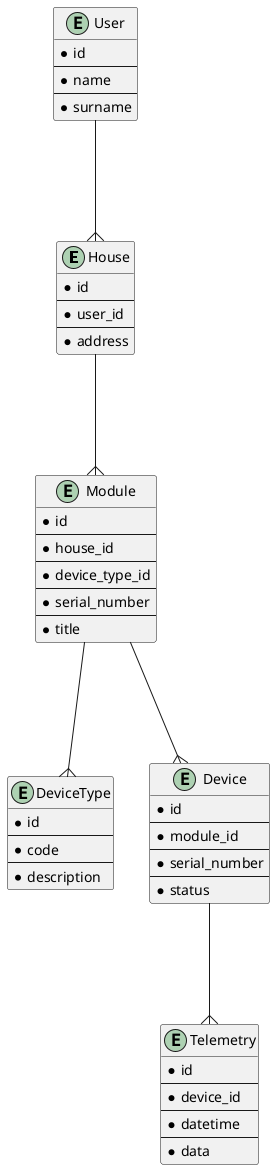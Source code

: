 @startuml ER-Diagram

entity House {
    * id
    --
    * user_id
    --
    * address
}

entity User {
    * id
    --
    * name
    --
    * surname
}

entity Module {
    * id
    --
    * house_id
    --
    * device_type_id
    --
    * serial_number
    ---
    * title
}

entity DeviceType {
    * id
    --
    * code
    --
    * description
}

entity Device {
    * id
    --
    * module_id
    --
    * serial_number
    --
    * status
}

entity Telemetry {
    * id
    --
    * device_id
    --
    * datetime
    --
    * data
}

User ---{ House
House ---{ Module
Module ---{ DeviceType
Module ---{  Device
Device ---{ Telemetry
@enduml
